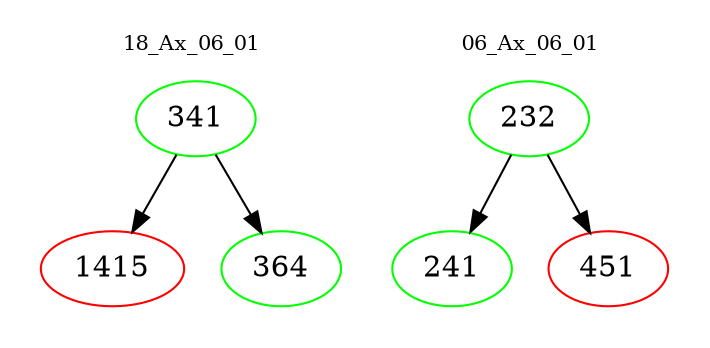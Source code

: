 digraph{
subgraph cluster_0 {
color = white
label = "18_Ax_06_01";
fontsize=10;
T0_341 [label="341", color="green"]
T0_341 -> T0_1415 [color="black"]
T0_1415 [label="1415", color="red"]
T0_341 -> T0_364 [color="black"]
T0_364 [label="364", color="green"]
}
subgraph cluster_1 {
color = white
label = "06_Ax_06_01";
fontsize=10;
T1_232 [label="232", color="green"]
T1_232 -> T1_241 [color="black"]
T1_241 [label="241", color="green"]
T1_232 -> T1_451 [color="black"]
T1_451 [label="451", color="red"]
}
}
